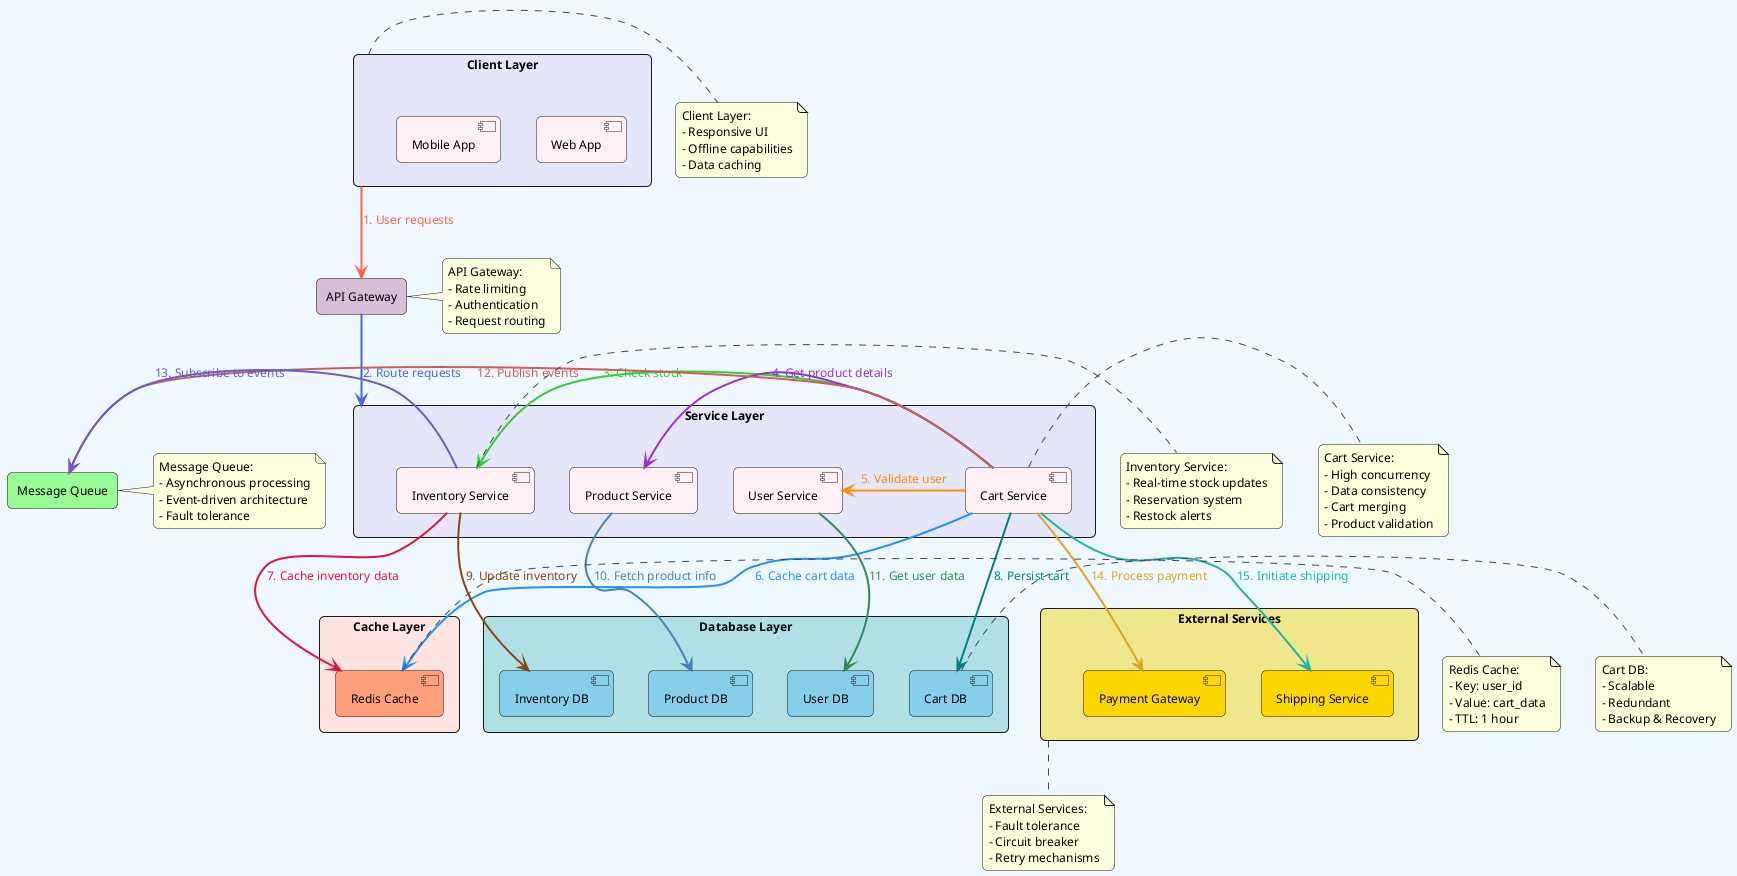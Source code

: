 @startuml Cart_Inventory_Architecture
!pragma layout dot
allowmixing
skinparam backgroundColor #F0F8FF
skinparam shadowing false
skinparam RoundCorner 10
skinparam ArrowColor 454645
skinparam DefaultFontName Arial
skinparam DefaultFontSize 12

rectangle "Client Layer" as ClientLayer #E6E6FA {
    component "Web App" as WebApp #FFF0F5
    component "Mobile App" as MobileApp #FFF0F5
}

rectangle "API Gateway" as APIGateway #D8BFD8

rectangle "Service Layer" as ServiceLayer #E6E6FA {
    component "Cart Service" as CartService #FFF0F5
    component "Inventory Service" as InventoryService #FFF0F5
    component "Product Service" as ProductService #FFF0F5
    component "User Service" as UserService #FFF0F5
}

rectangle "Cache Layer" as CacheLayer #FFE4E1 {
    component "Redis Cache" as RedisCache #FFA07A
}

rectangle "Database Layer" as DatabaseLayer #B0E0E6 {
    component "Cart DB" as CartDB #87CEEB
    component "Inventory DB" as InventoryDB #87CEEB
    component "Product DB" as ProductDB #87CEEB
    component "User DB" as UserDB #87CEEB
}

rectangle "Message Queue" as MessageQueue #98FB98

rectangle "External Services" as ExternalServices #F0E68C {
    component "Payment Gateway" as PaymentGateway #FFD700
    component "Shipping Service" as ShippingService #FFD700
}

ClientLayer -[#FF6347,thickness=2]down-> APIGateway : "<color:#FF6347>1. User requests"
APIGateway -[#4169E1,thickness=2]down-> ServiceLayer : "<color:#4169E1>2. Route requests"

CartService -[#32CD32,thickness=2]right-> InventoryService : "<color:#32CD32>3. Check stock"
CartService -[#9932CC,thickness=2]right-> ProductService : "<color:#9932CC>4. Get product details"
CartService -[#FF8C00,thickness=2]right-> UserService : "<color:#FF8C00>5. Validate user"

CartService -[#1E90FF,thickness=2]down-> RedisCache : "<color:#1E90FF>6. Cache cart data"
InventoryService -[#DC143C,thickness=2]down-> RedisCache : "<color:#DC143C>7. Cache inventory data"

CartService -[#008080,thickness=2]down-> CartDB : "<color:#008080>8. Persist cart"
InventoryService -[#8B4513,thickness=2]down-> InventoryDB : "<color:#8B4513>9. Update inventory"
ProductService -[#4682B4,thickness=2]down-> ProductDB : "<color:#4682B4>10. Fetch product info"
UserService -[#2E8B57,thickness=2]down-> UserDB : "<color:#2E8B57>11. Get user data"

CartService -[#CD5C5C,thickness=2]right-> MessageQueue : "<color:#CD5C5C>12. Publish events"
InventoryService -[#6A5ACD,thickness=2]left-> MessageQueue : "<color:#6A5ACD>13. Subscribe to events"

CartService -[#DAA520,thickness=2]-> PaymentGateway : "<color:#DAA520>14. Process payment"
CartService -[#20B2AA,thickness=2]-> ShippingService : "<color:#20B2AA>15. Initiate shipping"

note right of ClientLayer
  Client Layer:
  - Responsive UI
  - Offline capabilities
  - Data caching
end note

note right of APIGateway
  API Gateway:
  - Rate limiting
  - Authentication
  - Request routing
end note

note right of CartService
  Cart Service:
  - High concurrency
  - Data consistency
  - Cart merging
  - Product validation
end note

note right of InventoryService
  Inventory Service:
  - Real-time stock updates
  - Reservation system
  - Restock alerts
end note

note right of RedisCache
  Redis Cache:
  - Key: user_id
  - Value: cart_data
  - TTL: 1 hour
end note

note right of CartDB
  Cart DB:
  - Scalable
  - Redundant
  - Backup & Recovery
end note

note right of MessageQueue
  Message Queue:
  - Asynchronous processing
  - Event-driven architecture
  - Fault tolerance
end note

note bottom of ExternalServices
  External Services:
  - Fault tolerance
  - Circuit breaker
  - Retry mechanisms
end note

@enduml